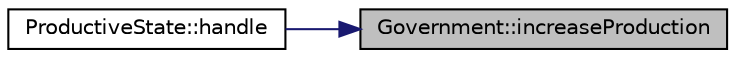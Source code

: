 digraph "Government::increaseProduction"
{
 // LATEX_PDF_SIZE
  edge [fontname="Helvetica",fontsize="10",labelfontname="Helvetica",labelfontsize="10"];
  node [fontname="Helvetica",fontsize="10",shape=record];
  rankdir="RL";
  Node1 [label="Government::increaseProduction",height=0.2,width=0.4,color="black", fillcolor="grey75", style="filled", fontcolor="black",tooltip="Increases the production rate by a specified factor."];
  Node1 -> Node2 [dir="back",color="midnightblue",fontsize="10",style="solid",fontname="Helvetica"];
  Node2 [label="ProductiveState::handle",height=0.2,width=0.4,color="black", fillcolor="white", style="filled",URL="$classProductiveState.html#adab42ecd6fb4772c38dd408a9f6c5cce",tooltip="Handles the logic for productivity boosts."];
}
